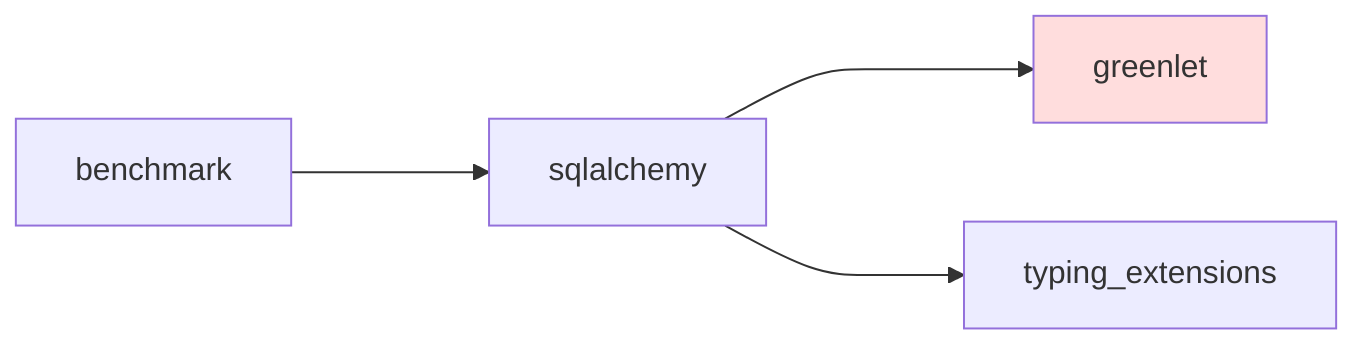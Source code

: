 flowchart LR
    benchmark ---> sqlalchemy
    sqlalchemy ---> greenlet
    sqlalchemy ---> typing_extensions

    style greenlet fill:#fdd